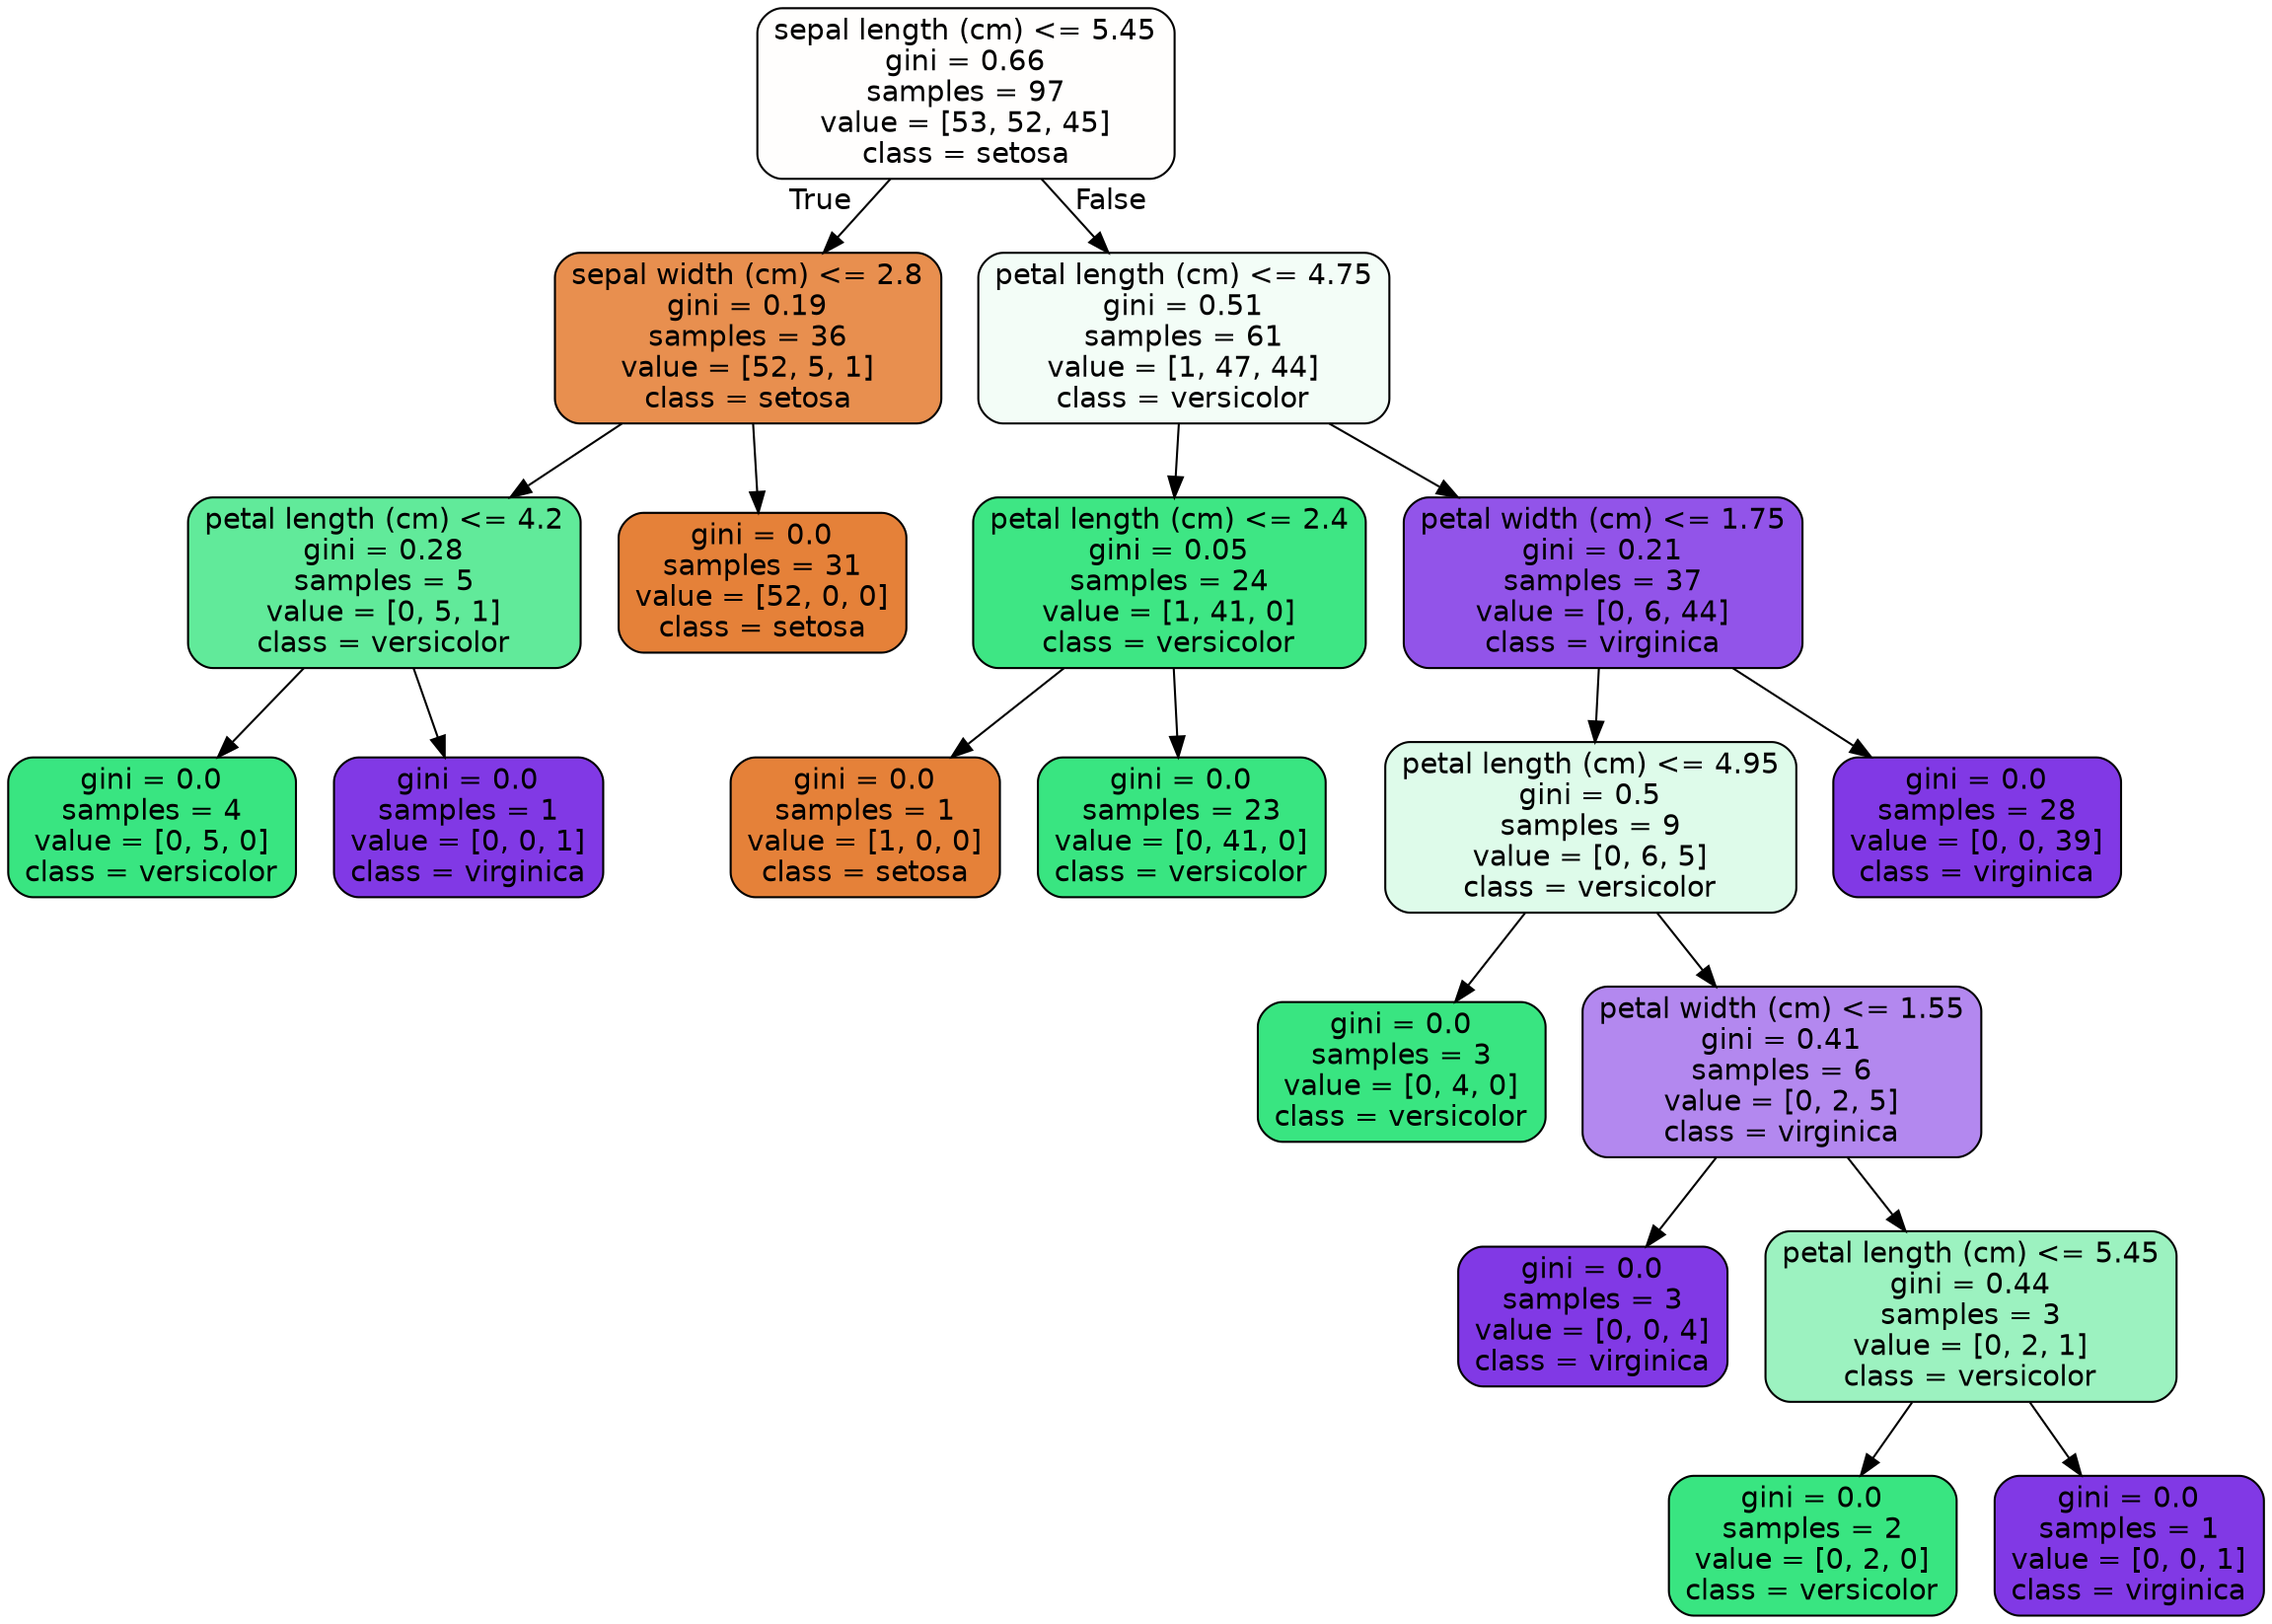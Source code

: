 digraph Tree {
node [shape=box, style="filled, rounded", color="black", fontname=helvetica] ;
edge [fontname=helvetica] ;
0 [label="sepal length (cm) <= 5.45\ngini = 0.66\nsamples = 97\nvalue = [53, 52, 45]\nclass = setosa", fillcolor="#fffefd"] ;
1 [label="sepal width (cm) <= 2.8\ngini = 0.19\nsamples = 36\nvalue = [52, 5, 1]\nclass = setosa", fillcolor="#e88f4f"] ;
0 -> 1 [labeldistance=2.5, labelangle=45, headlabel="True"] ;
2 [label="petal length (cm) <= 4.2\ngini = 0.28\nsamples = 5\nvalue = [0, 5, 1]\nclass = versicolor", fillcolor="#61ea9a"] ;
1 -> 2 ;
3 [label="gini = 0.0\nsamples = 4\nvalue = [0, 5, 0]\nclass = versicolor", fillcolor="#39e581"] ;
2 -> 3 ;
4 [label="gini = 0.0\nsamples = 1\nvalue = [0, 0, 1]\nclass = virginica", fillcolor="#8139e5"] ;
2 -> 4 ;
5 [label="gini = 0.0\nsamples = 31\nvalue = [52, 0, 0]\nclass = setosa", fillcolor="#e58139"] ;
1 -> 5 ;
6 [label="petal length (cm) <= 4.75\ngini = 0.51\nsamples = 61\nvalue = [1, 47, 44]\nclass = versicolor", fillcolor="#f3fdf7"] ;
0 -> 6 [labeldistance=2.5, labelangle=-45, headlabel="False"] ;
7 [label="petal length (cm) <= 2.4\ngini = 0.05\nsamples = 24\nvalue = [1, 41, 0]\nclass = versicolor", fillcolor="#3ee684"] ;
6 -> 7 ;
8 [label="gini = 0.0\nsamples = 1\nvalue = [1, 0, 0]\nclass = setosa", fillcolor="#e58139"] ;
7 -> 8 ;
9 [label="gini = 0.0\nsamples = 23\nvalue = [0, 41, 0]\nclass = versicolor", fillcolor="#39e581"] ;
7 -> 9 ;
10 [label="petal width (cm) <= 1.75\ngini = 0.21\nsamples = 37\nvalue = [0, 6, 44]\nclass = virginica", fillcolor="#9254e9"] ;
6 -> 10 ;
11 [label="petal length (cm) <= 4.95\ngini = 0.5\nsamples = 9\nvalue = [0, 6, 5]\nclass = versicolor", fillcolor="#defbea"] ;
10 -> 11 ;
12 [label="gini = 0.0\nsamples = 3\nvalue = [0, 4, 0]\nclass = versicolor", fillcolor="#39e581"] ;
11 -> 12 ;
13 [label="petal width (cm) <= 1.55\ngini = 0.41\nsamples = 6\nvalue = [0, 2, 5]\nclass = virginica", fillcolor="#b388ef"] ;
11 -> 13 ;
14 [label="gini = 0.0\nsamples = 3\nvalue = [0, 0, 4]\nclass = virginica", fillcolor="#8139e5"] ;
13 -> 14 ;
15 [label="petal length (cm) <= 5.45\ngini = 0.44\nsamples = 3\nvalue = [0, 2, 1]\nclass = versicolor", fillcolor="#9cf2c0"] ;
13 -> 15 ;
16 [label="gini = 0.0\nsamples = 2\nvalue = [0, 2, 0]\nclass = versicolor", fillcolor="#39e581"] ;
15 -> 16 ;
17 [label="gini = 0.0\nsamples = 1\nvalue = [0, 0, 1]\nclass = virginica", fillcolor="#8139e5"] ;
15 -> 17 ;
18 [label="gini = 0.0\nsamples = 28\nvalue = [0, 0, 39]\nclass = virginica", fillcolor="#8139e5"] ;
10 -> 18 ;
}